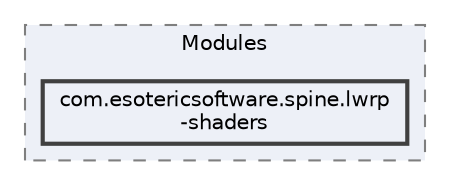 digraph "external/spine-runtimes/spine-unity/Modules/com.esotericsoftware.spine.lwrp-shaders"
{
 // LATEX_PDF_SIZE
  bgcolor="transparent";
  edge [fontname=Helvetica,fontsize=10,labelfontname=Helvetica,labelfontsize=10];
  node [fontname=Helvetica,fontsize=10,shape=box,height=0.2,width=0.4];
  compound=true
  subgraph clusterdir_b5ddb135aaeb8f677ad1cfcd131ced50 {
    graph [ bgcolor="#edf0f7", pencolor="grey50", label="Modules", fontname=Helvetica,fontsize=10 style="filled,dashed", URL="dir_b5ddb135aaeb8f677ad1cfcd131ced50.html",tooltip=""]
  dir_66914a271742945e85c345180a1b822a [label="com.esotericsoftware.spine.lwrp\l-shaders", fillcolor="#edf0f7", color="grey25", style="filled,bold", URL="dir_66914a271742945e85c345180a1b822a.html",tooltip=""];
  }
}
